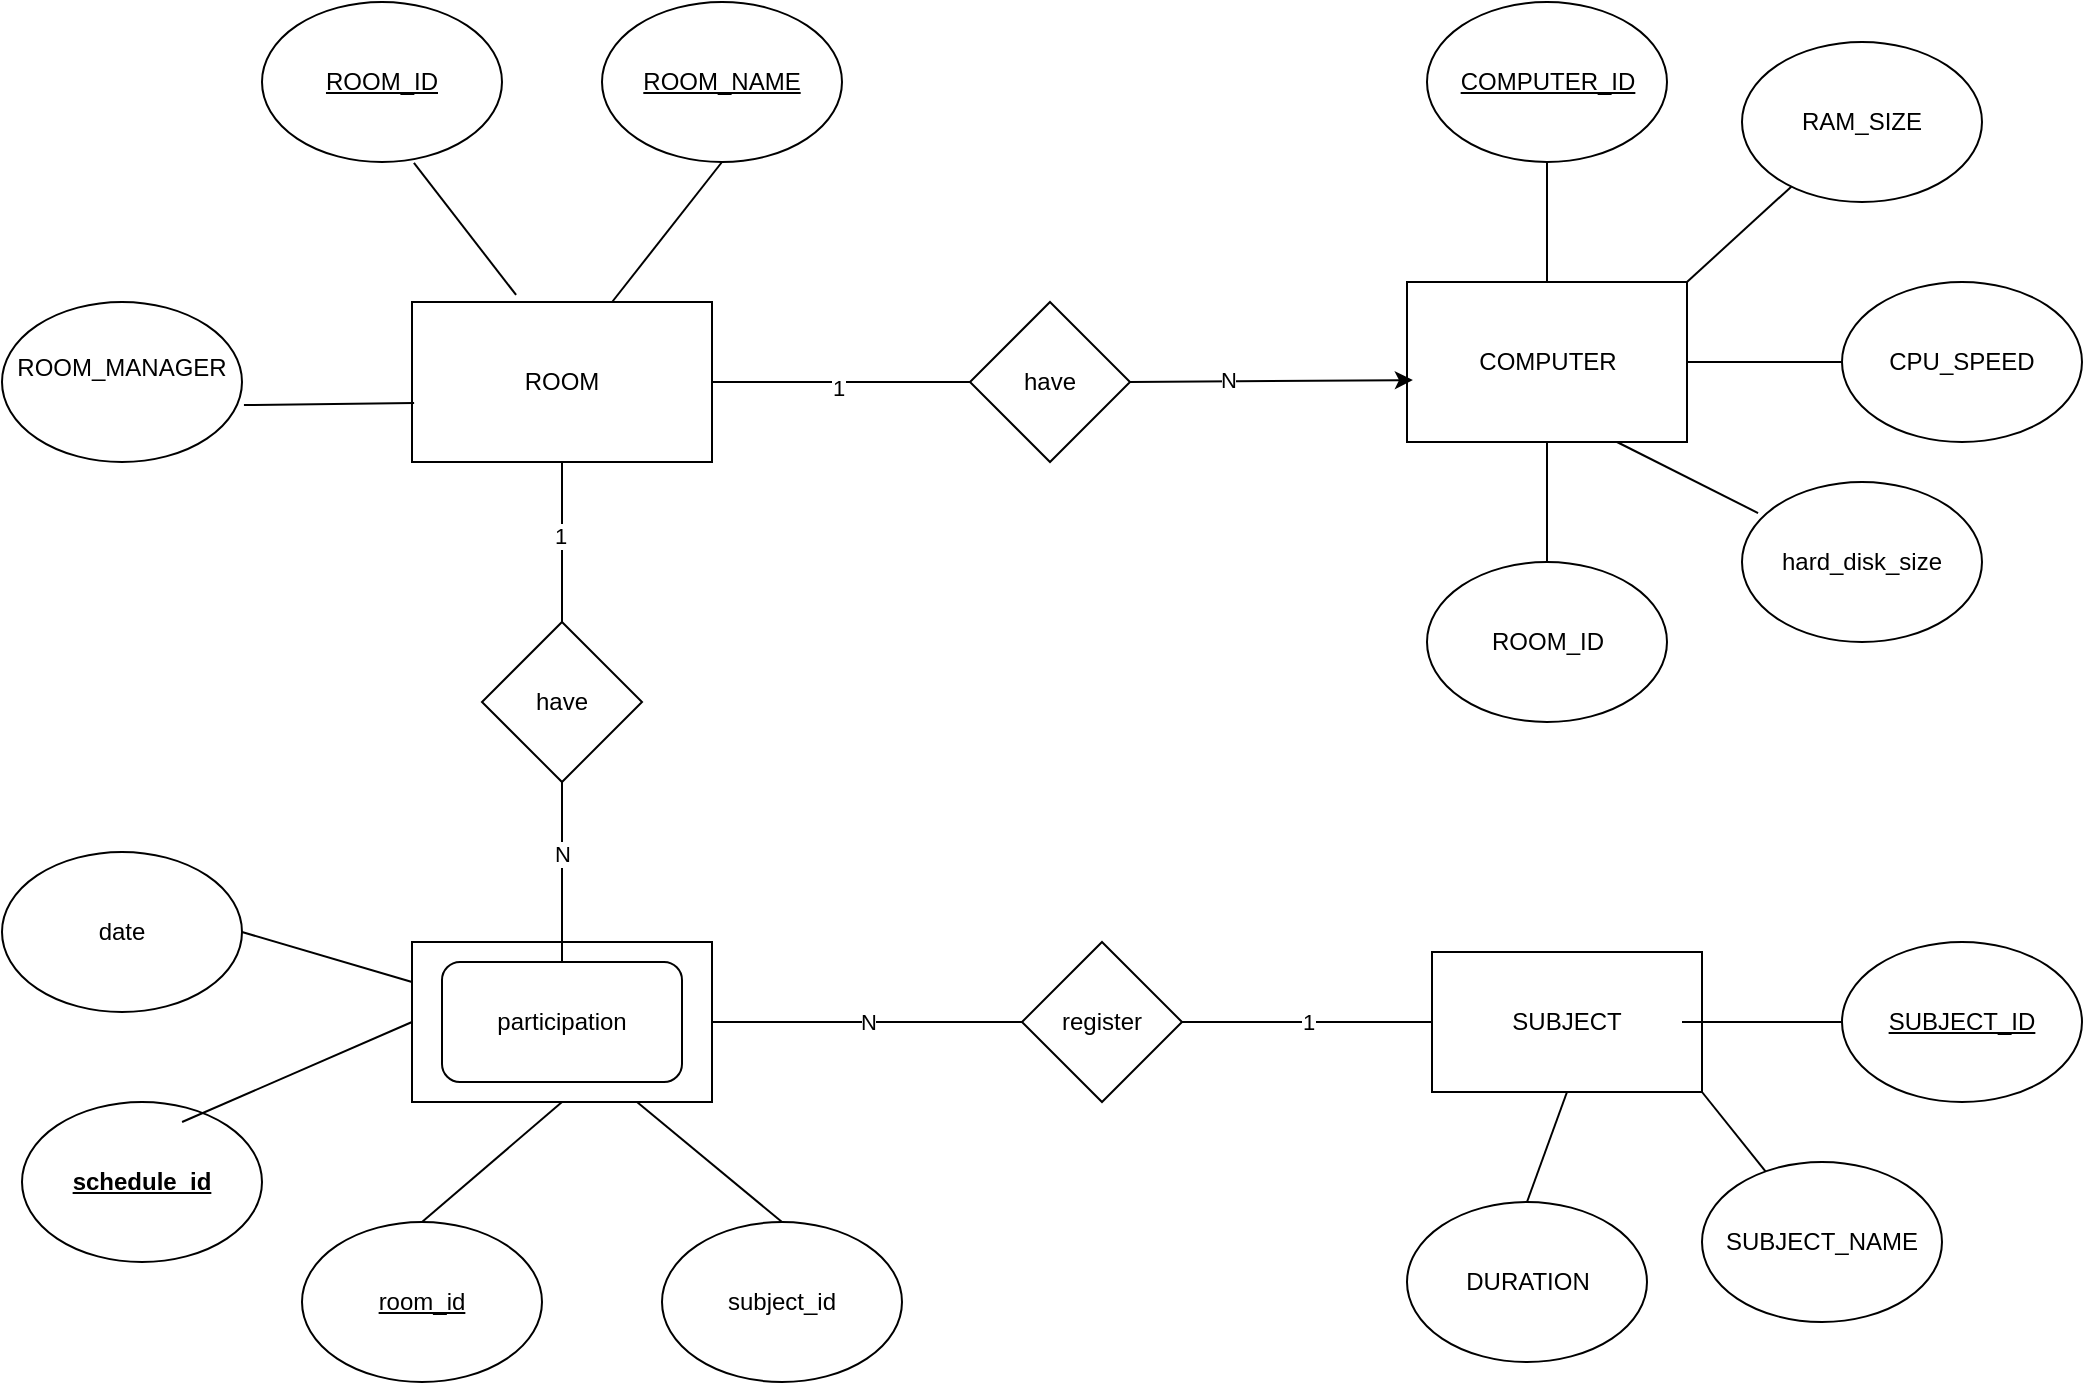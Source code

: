 <mxfile version="26.0.5" pages="2">
  <diagram name="Trang-1" id="hd_26GOADBj8YSmc-Nkv">
    <mxGraphModel dx="2021" dy="789" grid="1" gridSize="10" guides="1" tooltips="1" connect="1" arrows="1" fold="1" page="1" pageScale="1" pageWidth="827" pageHeight="1169" math="0" shadow="0">
      <root>
        <mxCell id="0" />
        <mxCell id="1" parent="0" />
        <mxCell id="3vh3mxsRkOm8g0VZAeJH-1" value="ROOM" style="rounded=0;whiteSpace=wrap;html=1;" vertex="1" parent="1">
          <mxGeometry x="55" y="270" width="150" height="80" as="geometry" />
        </mxCell>
        <mxCell id="3vh3mxsRkOm8g0VZAeJH-2" value="COMPUTER" style="rounded=0;whiteSpace=wrap;html=1;" vertex="1" parent="1">
          <mxGeometry x="552.5" y="260" width="140" height="80" as="geometry" />
        </mxCell>
        <mxCell id="3vh3mxsRkOm8g0VZAeJH-3" value="SUBJECT" style="rounded=0;whiteSpace=wrap;html=1;" vertex="1" parent="1">
          <mxGeometry x="565" y="595" width="135" height="70" as="geometry" />
        </mxCell>
        <mxCell id="3vh3mxsRkOm8g0VZAeJH-4" value="have" style="rhombus;whiteSpace=wrap;html=1;" vertex="1" parent="1">
          <mxGeometry x="334" y="270" width="80" height="80" as="geometry" />
        </mxCell>
        <mxCell id="3vh3mxsRkOm8g0VZAeJH-5" value="" style="endArrow=none;html=1;rounded=0;exitX=1;exitY=0.5;exitDx=0;exitDy=0;entryX=0;entryY=0.5;entryDx=0;entryDy=0;" edge="1" parent="1" source="3vh3mxsRkOm8g0VZAeJH-1" target="3vh3mxsRkOm8g0VZAeJH-4">
          <mxGeometry width="50" height="50" relative="1" as="geometry">
            <mxPoint x="390" y="430" as="sourcePoint" />
            <mxPoint x="440" y="380" as="targetPoint" />
          </mxGeometry>
        </mxCell>
        <mxCell id="3vh3mxsRkOm8g0VZAeJH-8" value="1" style="edgeLabel;html=1;align=center;verticalAlign=middle;resizable=0;points=[];" vertex="1" connectable="0" parent="3vh3mxsRkOm8g0VZAeJH-5">
          <mxGeometry x="-0.024" y="-3" relative="1" as="geometry">
            <mxPoint as="offset" />
          </mxGeometry>
        </mxCell>
        <mxCell id="3vh3mxsRkOm8g0VZAeJH-7" value="" style="endArrow=classic;html=1;rounded=0;exitX=1;exitY=0.5;exitDx=0;exitDy=0;entryX=0.021;entryY=0.613;entryDx=0;entryDy=0;entryPerimeter=0;" edge="1" parent="1" source="3vh3mxsRkOm8g0VZAeJH-4" target="3vh3mxsRkOm8g0VZAeJH-2">
          <mxGeometry width="50" height="50" relative="1" as="geometry">
            <mxPoint x="390" y="430" as="sourcePoint" />
            <mxPoint x="440" y="380" as="targetPoint" />
          </mxGeometry>
        </mxCell>
        <mxCell id="3vh3mxsRkOm8g0VZAeJH-9" value="N" style="edgeLabel;html=1;align=center;verticalAlign=middle;resizable=0;points=[];" vertex="1" connectable="0" parent="3vh3mxsRkOm8g0VZAeJH-7">
          <mxGeometry x="-0.31" y="1" relative="1" as="geometry">
            <mxPoint as="offset" />
          </mxGeometry>
        </mxCell>
        <mxCell id="3vh3mxsRkOm8g0VZAeJH-10" value="" style="rounded=0;whiteSpace=wrap;html=1;" vertex="1" parent="1">
          <mxGeometry x="55" y="590" width="150" height="80" as="geometry" />
        </mxCell>
        <mxCell id="3vh3mxsRkOm8g0VZAeJH-11" value="participation" style="rounded=1;whiteSpace=wrap;html=1;" vertex="1" parent="1">
          <mxGeometry x="70" y="600" width="120" height="60" as="geometry" />
        </mxCell>
        <mxCell id="3vh3mxsRkOm8g0VZAeJH-12" value="have" style="rhombus;whiteSpace=wrap;html=1;" vertex="1" parent="1">
          <mxGeometry x="90" y="430" width="80" height="80" as="geometry" />
        </mxCell>
        <mxCell id="3vh3mxsRkOm8g0VZAeJH-14" value="" style="endArrow=none;html=1;rounded=0;exitX=0.5;exitY=1;exitDx=0;exitDy=0;" edge="1" parent="1" source="3vh3mxsRkOm8g0VZAeJH-12" target="3vh3mxsRkOm8g0VZAeJH-11">
          <mxGeometry width="50" height="50" relative="1" as="geometry">
            <mxPoint x="390" y="430" as="sourcePoint" />
            <mxPoint x="440" y="380" as="targetPoint" />
          </mxGeometry>
        </mxCell>
        <mxCell id="3vh3mxsRkOm8g0VZAeJH-17" value="N" style="edgeLabel;html=1;align=center;verticalAlign=middle;resizable=0;points=[];" vertex="1" connectable="0" parent="3vh3mxsRkOm8g0VZAeJH-14">
          <mxGeometry x="-0.2" relative="1" as="geometry">
            <mxPoint as="offset" />
          </mxGeometry>
        </mxCell>
        <mxCell id="3vh3mxsRkOm8g0VZAeJH-15" value="" style="endArrow=none;html=1;rounded=0;exitX=0.5;exitY=1;exitDx=0;exitDy=0;" edge="1" parent="1" source="3vh3mxsRkOm8g0VZAeJH-1" target="3vh3mxsRkOm8g0VZAeJH-12">
          <mxGeometry width="50" height="50" relative="1" as="geometry">
            <mxPoint x="390" y="430" as="sourcePoint" />
            <mxPoint x="165" y="430" as="targetPoint" />
          </mxGeometry>
        </mxCell>
        <mxCell id="3vh3mxsRkOm8g0VZAeJH-16" value="1" style="edgeLabel;html=1;align=center;verticalAlign=middle;resizable=0;points=[];" vertex="1" connectable="0" parent="3vh3mxsRkOm8g0VZAeJH-15">
          <mxGeometry x="-0.092" y="-1" relative="1" as="geometry">
            <mxPoint as="offset" />
          </mxGeometry>
        </mxCell>
        <mxCell id="3vh3mxsRkOm8g0VZAeJH-18" value="1" style="endArrow=none;html=1;rounded=0;exitX=1;exitY=0.5;exitDx=0;exitDy=0;entryX=0;entryY=0.5;entryDx=0;entryDy=0;" edge="1" parent="1" source="3vh3mxsRkOm8g0VZAeJH-20" target="3vh3mxsRkOm8g0VZAeJH-3">
          <mxGeometry width="50" height="50" relative="1" as="geometry">
            <mxPoint x="390" y="430" as="sourcePoint" />
            <mxPoint x="440" y="380" as="targetPoint" />
          </mxGeometry>
        </mxCell>
        <mxCell id="3vh3mxsRkOm8g0VZAeJH-19" value="&lt;u&gt;COMPUTER_ID&lt;/u&gt;" style="ellipse;whiteSpace=wrap;html=1;" vertex="1" parent="1">
          <mxGeometry x="562.5" y="120" width="120" height="80" as="geometry" />
        </mxCell>
        <mxCell id="3vh3mxsRkOm8g0VZAeJH-21" value="" style="endArrow=none;html=1;rounded=0;exitX=1;exitY=0.5;exitDx=0;exitDy=0;entryX=0;entryY=0.5;entryDx=0;entryDy=0;" edge="1" parent="1" source="3vh3mxsRkOm8g0VZAeJH-10" target="3vh3mxsRkOm8g0VZAeJH-20">
          <mxGeometry width="50" height="50" relative="1" as="geometry">
            <mxPoint x="240" y="625" as="sourcePoint" />
            <mxPoint x="553" y="625" as="targetPoint" />
          </mxGeometry>
        </mxCell>
        <mxCell id="3vh3mxsRkOm8g0VZAeJH-22" value="N" style="edgeLabel;html=1;align=center;verticalAlign=middle;resizable=0;points=[];" vertex="1" connectable="0" parent="3vh3mxsRkOm8g0VZAeJH-21">
          <mxGeometry y="1" relative="1" as="geometry">
            <mxPoint y="1" as="offset" />
          </mxGeometry>
        </mxCell>
        <mxCell id="3vh3mxsRkOm8g0VZAeJH-20" value="register" style="rhombus;whiteSpace=wrap;html=1;" vertex="1" parent="1">
          <mxGeometry x="360" y="590" width="80" height="80" as="geometry" />
        </mxCell>
        <mxCell id="3vh3mxsRkOm8g0VZAeJH-23" value="" style="endArrow=none;html=1;rounded=0;entryX=0.5;entryY=1;entryDx=0;entryDy=0;exitX=0.5;exitY=0;exitDx=0;exitDy=0;" edge="1" parent="1" source="3vh3mxsRkOm8g0VZAeJH-2" target="3vh3mxsRkOm8g0VZAeJH-19">
          <mxGeometry width="50" height="50" relative="1" as="geometry">
            <mxPoint x="390" y="510" as="sourcePoint" />
            <mxPoint x="440" y="460" as="targetPoint" />
          </mxGeometry>
        </mxCell>
        <mxCell id="3vh3mxsRkOm8g0VZAeJH-24" value="&lt;u&gt;ROOM_ID&lt;/u&gt;" style="ellipse;whiteSpace=wrap;html=1;" vertex="1" parent="1">
          <mxGeometry x="-20" y="120" width="120" height="80" as="geometry" />
        </mxCell>
        <mxCell id="3vh3mxsRkOm8g0VZAeJH-25" value="" style="endArrow=none;html=1;rounded=0;entryX=0.633;entryY=1.006;entryDx=0;entryDy=0;entryPerimeter=0;exitX=0.347;exitY=-0.044;exitDx=0;exitDy=0;exitPerimeter=0;" edge="1" parent="1" source="3vh3mxsRkOm8g0VZAeJH-1" target="3vh3mxsRkOm8g0VZAeJH-24">
          <mxGeometry width="50" height="50" relative="1" as="geometry">
            <mxPoint x="390" y="510" as="sourcePoint" />
            <mxPoint x="440" y="460" as="targetPoint" />
          </mxGeometry>
        </mxCell>
        <mxCell id="3vh3mxsRkOm8g0VZAeJH-26" value="&lt;u&gt;ROOM_NAME&lt;/u&gt;" style="ellipse;whiteSpace=wrap;html=1;" vertex="1" parent="1">
          <mxGeometry x="150" y="120" width="120" height="80" as="geometry" />
        </mxCell>
        <mxCell id="3vh3mxsRkOm8g0VZAeJH-27" value="" style="endArrow=none;html=1;rounded=0;exitX=0.667;exitY=0;exitDx=0;exitDy=0;exitPerimeter=0;entryX=0.5;entryY=1;entryDx=0;entryDy=0;" edge="1" parent="1" source="3vh3mxsRkOm8g0VZAeJH-1" target="3vh3mxsRkOm8g0VZAeJH-26">
          <mxGeometry width="50" height="50" relative="1" as="geometry">
            <mxPoint x="390" y="510" as="sourcePoint" />
            <mxPoint x="440" y="460" as="targetPoint" />
          </mxGeometry>
        </mxCell>
        <mxCell id="3vh3mxsRkOm8g0VZAeJH-28" value="ROOM_MANAGER&lt;div&gt;&lt;br&gt;&lt;/div&gt;" style="ellipse;whiteSpace=wrap;html=1;" vertex="1" parent="1">
          <mxGeometry x="-150" y="270" width="120" height="80" as="geometry" />
        </mxCell>
        <mxCell id="3vh3mxsRkOm8g0VZAeJH-29" value="" style="endArrow=none;html=1;rounded=0;exitX=1.008;exitY=0.644;exitDx=0;exitDy=0;exitPerimeter=0;entryX=0.007;entryY=0.631;entryDx=0;entryDy=0;entryPerimeter=0;" edge="1" parent="1" source="3vh3mxsRkOm8g0VZAeJH-28" target="3vh3mxsRkOm8g0VZAeJH-1">
          <mxGeometry width="50" height="50" relative="1" as="geometry">
            <mxPoint x="390" y="510" as="sourcePoint" />
            <mxPoint x="440" y="460" as="targetPoint" />
          </mxGeometry>
        </mxCell>
        <mxCell id="3vh3mxsRkOm8g0VZAeJH-30" value="CPU_SPEED" style="ellipse;whiteSpace=wrap;html=1;" vertex="1" parent="1">
          <mxGeometry x="770" y="260" width="120" height="80" as="geometry" />
        </mxCell>
        <mxCell id="3vh3mxsRkOm8g0VZAeJH-31" value="" style="endArrow=none;html=1;rounded=0;entryX=1;entryY=0.5;entryDx=0;entryDy=0;exitX=0;exitY=0.5;exitDx=0;exitDy=0;" edge="1" parent="1" source="3vh3mxsRkOm8g0VZAeJH-30" target="3vh3mxsRkOm8g0VZAeJH-2">
          <mxGeometry width="50" height="50" relative="1" as="geometry">
            <mxPoint x="390" y="510" as="sourcePoint" />
            <mxPoint x="440" y="460" as="targetPoint" />
          </mxGeometry>
        </mxCell>
        <mxCell id="3vh3mxsRkOm8g0VZAeJH-32" value="RAM_SIZE" style="ellipse;whiteSpace=wrap;html=1;" vertex="1" parent="1">
          <mxGeometry x="720" y="140" width="120" height="80" as="geometry" />
        </mxCell>
        <mxCell id="3vh3mxsRkOm8g0VZAeJH-33" value="hard_disk_size" style="ellipse;whiteSpace=wrap;html=1;" vertex="1" parent="1">
          <mxGeometry x="720" y="360" width="120" height="80" as="geometry" />
        </mxCell>
        <mxCell id="3vh3mxsRkOm8g0VZAeJH-34" value="" style="endArrow=none;html=1;rounded=0;entryX=0.75;entryY=1;entryDx=0;entryDy=0;exitX=0.067;exitY=0.194;exitDx=0;exitDy=0;exitPerimeter=0;" edge="1" parent="1" source="3vh3mxsRkOm8g0VZAeJH-33" target="3vh3mxsRkOm8g0VZAeJH-2">
          <mxGeometry width="50" height="50" relative="1" as="geometry">
            <mxPoint x="390" y="510" as="sourcePoint" />
            <mxPoint x="440" y="460" as="targetPoint" />
          </mxGeometry>
        </mxCell>
        <mxCell id="3vh3mxsRkOm8g0VZAeJH-35" value="" style="endArrow=none;html=1;rounded=0;entryX=1;entryY=0;entryDx=0;entryDy=0;" edge="1" parent="1" source="3vh3mxsRkOm8g0VZAeJH-32" target="3vh3mxsRkOm8g0VZAeJH-2">
          <mxGeometry width="50" height="50" relative="1" as="geometry">
            <mxPoint x="390" y="510" as="sourcePoint" />
            <mxPoint x="440" y="460" as="targetPoint" />
          </mxGeometry>
        </mxCell>
        <mxCell id="3vh3mxsRkOm8g0VZAeJH-36" value="ROOM_ID" style="ellipse;whiteSpace=wrap;html=1;" vertex="1" parent="1">
          <mxGeometry x="562.5" y="400" width="120" height="80" as="geometry" />
        </mxCell>
        <mxCell id="3vh3mxsRkOm8g0VZAeJH-37" value="" style="endArrow=none;html=1;rounded=0;entryX=0.5;entryY=1;entryDx=0;entryDy=0;" edge="1" parent="1" source="3vh3mxsRkOm8g0VZAeJH-36" target="3vh3mxsRkOm8g0VZAeJH-2">
          <mxGeometry width="50" height="50" relative="1" as="geometry">
            <mxPoint x="390" y="510" as="sourcePoint" />
            <mxPoint x="440" y="460" as="targetPoint" />
          </mxGeometry>
        </mxCell>
        <mxCell id="3vh3mxsRkOm8g0VZAeJH-38" value="&lt;u&gt;SUBJECT_ID&lt;/u&gt;" style="ellipse;whiteSpace=wrap;html=1;" vertex="1" parent="1">
          <mxGeometry x="770" y="590" width="120" height="80" as="geometry" />
        </mxCell>
        <mxCell id="3vh3mxsRkOm8g0VZAeJH-39" value="SUBJECT_NAME" style="ellipse;whiteSpace=wrap;html=1;" vertex="1" parent="1">
          <mxGeometry x="700" y="700" width="120" height="80" as="geometry" />
        </mxCell>
        <mxCell id="3vh3mxsRkOm8g0VZAeJH-40" value="DURATION" style="ellipse;whiteSpace=wrap;html=1;" vertex="1" parent="1">
          <mxGeometry x="552.5" y="720" width="120" height="80" as="geometry" />
        </mxCell>
        <mxCell id="3vh3mxsRkOm8g0VZAeJH-41" value="" style="endArrow=none;html=1;rounded=0;" edge="1" parent="1" target="3vh3mxsRkOm8g0VZAeJH-38">
          <mxGeometry width="50" height="50" relative="1" as="geometry">
            <mxPoint x="690" y="630" as="sourcePoint" />
            <mxPoint x="440" y="490" as="targetPoint" />
          </mxGeometry>
        </mxCell>
        <mxCell id="3vh3mxsRkOm8g0VZAeJH-42" value="" style="endArrow=none;html=1;rounded=0;entryX=1;entryY=1;entryDx=0;entryDy=0;" edge="1" parent="1" source="3vh3mxsRkOm8g0VZAeJH-39" target="3vh3mxsRkOm8g0VZAeJH-3">
          <mxGeometry width="50" height="50" relative="1" as="geometry">
            <mxPoint x="390" y="540" as="sourcePoint" />
            <mxPoint x="440" y="490" as="targetPoint" />
          </mxGeometry>
        </mxCell>
        <mxCell id="3vh3mxsRkOm8g0VZAeJH-43" value="" style="endArrow=none;html=1;rounded=0;entryX=0.5;entryY=1;entryDx=0;entryDy=0;exitX=0.5;exitY=0;exitDx=0;exitDy=0;" edge="1" parent="1" source="3vh3mxsRkOm8g0VZAeJH-40" target="3vh3mxsRkOm8g0VZAeJH-3">
          <mxGeometry width="50" height="50" relative="1" as="geometry">
            <mxPoint x="390" y="540" as="sourcePoint" />
            <mxPoint x="440" y="490" as="targetPoint" />
          </mxGeometry>
        </mxCell>
        <mxCell id="3vh3mxsRkOm8g0VZAeJH-44" value="&lt;strong&gt;&lt;u&gt;schedule_id&lt;/u&gt;&lt;/strong&gt;" style="ellipse;whiteSpace=wrap;html=1;" vertex="1" parent="1">
          <mxGeometry x="-140" y="670" width="120" height="80" as="geometry" />
        </mxCell>
        <mxCell id="3vh3mxsRkOm8g0VZAeJH-45" value="subject_id" style="ellipse;whiteSpace=wrap;html=1;" vertex="1" parent="1">
          <mxGeometry x="180" y="730" width="120" height="80" as="geometry" />
        </mxCell>
        <mxCell id="3vh3mxsRkOm8g0VZAeJH-46" value="&lt;u&gt;room_id&lt;/u&gt;" style="ellipse;whiteSpace=wrap;html=1;" vertex="1" parent="1">
          <mxGeometry y="730" width="120" height="80" as="geometry" />
        </mxCell>
        <mxCell id="3vh3mxsRkOm8g0VZAeJH-48" value="" style="endArrow=none;html=1;rounded=0;exitX=0.667;exitY=0.125;exitDx=0;exitDy=0;exitPerimeter=0;entryX=0;entryY=0.5;entryDx=0;entryDy=0;" edge="1" parent="1" source="3vh3mxsRkOm8g0VZAeJH-44" target="3vh3mxsRkOm8g0VZAeJH-10">
          <mxGeometry width="50" height="50" relative="1" as="geometry">
            <mxPoint x="390" y="680" as="sourcePoint" />
            <mxPoint x="440" y="630" as="targetPoint" />
          </mxGeometry>
        </mxCell>
        <mxCell id="3vh3mxsRkOm8g0VZAeJH-49" value="" style="endArrow=none;html=1;rounded=0;exitX=0.5;exitY=0;exitDx=0;exitDy=0;entryX=0.5;entryY=1;entryDx=0;entryDy=0;" edge="1" parent="1" source="3vh3mxsRkOm8g0VZAeJH-46" target="3vh3mxsRkOm8g0VZAeJH-10">
          <mxGeometry width="50" height="50" relative="1" as="geometry">
            <mxPoint x="390" y="680" as="sourcePoint" />
            <mxPoint x="440" y="630" as="targetPoint" />
          </mxGeometry>
        </mxCell>
        <mxCell id="3vh3mxsRkOm8g0VZAeJH-50" value="" style="endArrow=none;html=1;rounded=0;exitX=0.5;exitY=0;exitDx=0;exitDy=0;entryX=0.75;entryY=1;entryDx=0;entryDy=0;" edge="1" parent="1" source="3vh3mxsRkOm8g0VZAeJH-45" target="3vh3mxsRkOm8g0VZAeJH-10">
          <mxGeometry width="50" height="50" relative="1" as="geometry">
            <mxPoint x="390" y="680" as="sourcePoint" />
            <mxPoint x="440" y="630" as="targetPoint" />
          </mxGeometry>
        </mxCell>
        <mxCell id="3vh3mxsRkOm8g0VZAeJH-51" value="date" style="ellipse;whiteSpace=wrap;html=1;" vertex="1" parent="1">
          <mxGeometry x="-150" y="545" width="120" height="80" as="geometry" />
        </mxCell>
        <mxCell id="3vh3mxsRkOm8g0VZAeJH-52" value="" style="endArrow=none;html=1;rounded=0;exitX=1;exitY=0.5;exitDx=0;exitDy=0;entryX=0;entryY=0.25;entryDx=0;entryDy=0;" edge="1" parent="1" source="3vh3mxsRkOm8g0VZAeJH-51" target="3vh3mxsRkOm8g0VZAeJH-10">
          <mxGeometry width="50" height="50" relative="1" as="geometry">
            <mxPoint x="390" y="590" as="sourcePoint" />
            <mxPoint x="440" y="540" as="targetPoint" />
          </mxGeometry>
        </mxCell>
      </root>
    </mxGraphModel>
  </diagram>
  <diagram id="lv2RpF2sNlfWYZwvd3vo" name="Trang-2">
    <mxGraphModel dx="2021" dy="789" grid="1" gridSize="10" guides="1" tooltips="1" connect="1" arrows="1" fold="1" page="1" pageScale="1" pageWidth="827" pageHeight="1169" math="0" shadow="0">
      <root>
        <mxCell id="0" />
        <mxCell id="1" parent="0" />
        <mxCell id="yjoNja1FG8OfB-PknF4_-1" value="&lt;meta charset=&quot;utf-8&quot;&gt;Suppliers" style="rounded=0;whiteSpace=wrap;html=1;" vertex="1" parent="1">
          <mxGeometry x="60" y="200" width="120" height="60" as="geometry" />
        </mxCell>
        <mxCell id="yjoNja1FG8OfB-PknF4_-2" value="DeliveryAddresses" style="rounded=0;whiteSpace=wrap;html=1;" vertex="1" parent="1">
          <mxGeometry x="760" y="210" width="120" height="60" as="geometry" />
        </mxCell>
        <mxCell id="yjoNja1FG8OfB-PknF4_-4" value="Pricing" style="rounded=0;whiteSpace=wrap;html=1;" vertex="1" parent="1">
          <mxGeometry x="20" y="500" width="120" height="60" as="geometry" />
        </mxCell>
        <mxCell id="yjoNja1FG8OfB-PknF4_-6" value="&lt;u&gt;SupplierID&lt;/u&gt;" style="ellipse;whiteSpace=wrap;html=1;" vertex="1" parent="1">
          <mxGeometry x="-30" y="60" width="120" height="80" as="geometry" />
        </mxCell>
        <mxCell id="yjoNja1FG8OfB-PknF4_-7" value="SupplierName" style="ellipse;whiteSpace=wrap;html=1;" vertex="1" parent="1">
          <mxGeometry x="130" y="50" width="120" height="80" as="geometry" />
        </mxCell>
        <mxCell id="yjoNja1FG8OfB-PknF4_-8" value="SupplierAddress" style="ellipse;whiteSpace=wrap;html=1;" vertex="1" parent="1">
          <mxGeometry x="-90" y="190" width="120" height="80" as="geometry" />
        </mxCell>
        <mxCell id="yjoNja1FG8OfB-PknF4_-9" value="" style="endArrow=none;html=1;rounded=0;exitX=0.558;exitY=0.95;exitDx=0;exitDy=0;exitPerimeter=0;" edge="1" parent="1" source="yjoNja1FG8OfB-PknF4_-6" target="yjoNja1FG8OfB-PknF4_-1">
          <mxGeometry width="50" height="50" relative="1" as="geometry">
            <mxPoint x="390" y="430" as="sourcePoint" />
            <mxPoint x="440" y="380" as="targetPoint" />
          </mxGeometry>
        </mxCell>
        <mxCell id="yjoNja1FG8OfB-PknF4_-10" value="" style="endArrow=none;html=1;rounded=0;exitX=0.433;exitY=-0.017;exitDx=0;exitDy=0;exitPerimeter=0;entryX=0.5;entryY=1;entryDx=0;entryDy=0;" edge="1" parent="1" source="yjoNja1FG8OfB-PknF4_-1" target="yjoNja1FG8OfB-PknF4_-7">
          <mxGeometry width="50" height="50" relative="1" as="geometry">
            <mxPoint x="390" y="430" as="sourcePoint" />
            <mxPoint x="440" y="380" as="targetPoint" />
          </mxGeometry>
        </mxCell>
        <mxCell id="yjoNja1FG8OfB-PknF4_-11" value="" style="endArrow=none;html=1;rounded=0;exitX=1;exitY=0.5;exitDx=0;exitDy=0;entryX=0;entryY=0.5;entryDx=0;entryDy=0;" edge="1" parent="1" source="yjoNja1FG8OfB-PknF4_-8" target="yjoNja1FG8OfB-PknF4_-1">
          <mxGeometry width="50" height="50" relative="1" as="geometry">
            <mxPoint x="390" y="430" as="sourcePoint" />
            <mxPoint x="440" y="380" as="targetPoint" />
          </mxGeometry>
        </mxCell>
        <mxCell id="yjoNja1FG8OfB-PknF4_-12" value="AddressID" style="ellipse;whiteSpace=wrap;html=1;" vertex="1" parent="1">
          <mxGeometry x="620" y="80" width="120" height="80" as="geometry" />
        </mxCell>
        <mxCell id="yjoNja1FG8OfB-PknF4_-13" value="SupplierID" style="ellipse;whiteSpace=wrap;html=1;" vertex="1" parent="1">
          <mxGeometry x="760" y="60" width="160" height="100" as="geometry" />
        </mxCell>
        <mxCell id="yjoNja1FG8OfB-PknF4_-14" value="Address" style="ellipse;whiteSpace=wrap;html=1;" vertex="1" parent="1">
          <mxGeometry x="910" y="130" width="120" height="80" as="geometry" />
        </mxCell>
        <mxCell id="yjoNja1FG8OfB-PknF4_-15" value="" style="endArrow=none;html=1;rounded=0;entryX=0.5;entryY=1;entryDx=0;entryDy=0;exitX=0.25;exitY=0;exitDx=0;exitDy=0;" edge="1" parent="1" source="yjoNja1FG8OfB-PknF4_-2" target="yjoNja1FG8OfB-PknF4_-12">
          <mxGeometry width="50" height="50" relative="1" as="geometry">
            <mxPoint x="390" y="430" as="sourcePoint" />
            <mxPoint x="440" y="380" as="targetPoint" />
          </mxGeometry>
        </mxCell>
        <mxCell id="yjoNja1FG8OfB-PknF4_-16" value="" style="endArrow=none;html=1;rounded=0;exitX=0.45;exitY=0.965;exitDx=0;exitDy=0;exitPerimeter=0;entryX=0.5;entryY=0;entryDx=0;entryDy=0;" edge="1" parent="1" source="yjoNja1FG8OfB-PknF4_-13" target="yjoNja1FG8OfB-PknF4_-2">
          <mxGeometry width="50" height="50" relative="1" as="geometry">
            <mxPoint x="390" y="430" as="sourcePoint" />
            <mxPoint x="440" y="380" as="targetPoint" />
          </mxGeometry>
        </mxCell>
        <mxCell id="yjoNja1FG8OfB-PknF4_-17" value="" style="endArrow=none;html=1;rounded=0;entryX=0.067;entryY=0.75;entryDx=0;entryDy=0;entryPerimeter=0;exitX=1;exitY=0.25;exitDx=0;exitDy=0;" edge="1" parent="1" source="yjoNja1FG8OfB-PknF4_-2" target="yjoNja1FG8OfB-PknF4_-14">
          <mxGeometry width="50" height="50" relative="1" as="geometry">
            <mxPoint x="390" y="430" as="sourcePoint" />
            <mxPoint x="440" y="380" as="targetPoint" />
          </mxGeometry>
        </mxCell>
        <mxCell id="yjoNja1FG8OfB-PknF4_-24" value="&lt;u&gt;PricingID&lt;/u&gt;" style="ellipse;whiteSpace=wrap;html=1;" vertex="1" parent="1">
          <mxGeometry x="-180" y="530" width="120" height="70" as="geometry" />
        </mxCell>
        <mxCell id="yjoNja1FG8OfB-PknF4_-26" value="SupplierID" style="ellipse;whiteSpace=wrap;html=1;" vertex="1" parent="1">
          <mxGeometry x="-110" y="420" width="120" height="70" as="geometry" />
        </mxCell>
        <mxCell id="yjoNja1FG8OfB-PknF4_-27" value="" style="endArrow=none;html=1;rounded=0;exitX=0;exitY=0.25;exitDx=0;exitDy=0;entryX=1;entryY=1;entryDx=0;entryDy=0;" edge="1" parent="1" source="yjoNja1FG8OfB-PknF4_-4" target="yjoNja1FG8OfB-PknF4_-26">
          <mxGeometry width="50" height="50" relative="1" as="geometry">
            <mxPoint x="390" y="430" as="sourcePoint" />
            <mxPoint x="440" y="380" as="targetPoint" />
          </mxGeometry>
        </mxCell>
        <mxCell id="yjoNja1FG8OfB-PknF4_-28" value="MaterialID" style="ellipse;whiteSpace=wrap;html=1;" vertex="1" parent="1">
          <mxGeometry x="-40" y="640" width="120" height="80" as="geometry" />
        </mxCell>
        <mxCell id="yjoNja1FG8OfB-PknF4_-29" value="" style="endArrow=none;html=1;rounded=0;exitX=0.5;exitY=1;exitDx=0;exitDy=0;" edge="1" parent="1" source="yjoNja1FG8OfB-PknF4_-4" target="yjoNja1FG8OfB-PknF4_-28">
          <mxGeometry width="50" height="50" relative="1" as="geometry">
            <mxPoint x="390" y="430" as="sourcePoint" />
            <mxPoint x="440" y="380" as="targetPoint" />
          </mxGeometry>
        </mxCell>
        <mxCell id="yjoNja1FG8OfB-PknF4_-30" value="UnitPrice" style="ellipse;whiteSpace=wrap;html=1;" vertex="1" parent="1">
          <mxGeometry x="110" y="630" width="120" height="80" as="geometry" />
        </mxCell>
        <mxCell id="yjoNja1FG8OfB-PknF4_-31" value="" style="endArrow=none;html=1;rounded=0;" edge="1" parent="1" target="yjoNja1FG8OfB-PknF4_-30">
          <mxGeometry width="50" height="50" relative="1" as="geometry">
            <mxPoint x="140" y="540" as="sourcePoint" />
            <mxPoint x="440" y="380" as="targetPoint" />
          </mxGeometry>
        </mxCell>
        <mxCell id="yjoNja1FG8OfB-PknF4_-46" value="có" style="rhombus;whiteSpace=wrap;html=1;" vertex="1" parent="1">
          <mxGeometry x="310" y="200" width="80" height="80" as="geometry" />
        </mxCell>
        <mxCell id="yjoNja1FG8OfB-PknF4_-47" value="" style="endArrow=none;html=1;rounded=0;exitX=1.025;exitY=0.633;exitDx=0;exitDy=0;exitPerimeter=0;entryX=0;entryY=0.5;entryDx=0;entryDy=0;" edge="1" parent="1" source="yjoNja1FG8OfB-PknF4_-1" target="yjoNja1FG8OfB-PknF4_-46">
          <mxGeometry width="50" height="50" relative="1" as="geometry">
            <mxPoint x="390" y="430" as="sourcePoint" />
            <mxPoint x="440" y="380" as="targetPoint" />
            <Array as="points">
              <mxPoint x="200" y="238" />
            </Array>
          </mxGeometry>
        </mxCell>
        <mxCell id="yjoNja1FG8OfB-PknF4_-49" value="1" style="edgeLabel;html=1;align=center;verticalAlign=middle;resizable=0;points=[];" vertex="1" connectable="0" parent="yjoNja1FG8OfB-PknF4_-47">
          <mxGeometry x="0.07" y="-1" relative="1" as="geometry">
            <mxPoint as="offset" />
          </mxGeometry>
        </mxCell>
        <mxCell id="yjoNja1FG8OfB-PknF4_-48" value="" style="endArrow=none;html=1;rounded=0;entryX=1;entryY=0.5;entryDx=0;entryDy=0;" edge="1" parent="1" source="yjoNja1FG8OfB-PknF4_-2" target="yjoNja1FG8OfB-PknF4_-46">
          <mxGeometry width="50" height="50" relative="1" as="geometry">
            <mxPoint x="390" y="430" as="sourcePoint" />
            <mxPoint x="440" y="380" as="targetPoint" />
          </mxGeometry>
        </mxCell>
        <mxCell id="yjoNja1FG8OfB-PknF4_-50" value="N" style="edgeLabel;html=1;align=center;verticalAlign=middle;resizable=0;points=[];" vertex="1" connectable="0" parent="yjoNja1FG8OfB-PknF4_-48">
          <mxGeometry x="-0.037" y="-1" relative="1" as="geometry">
            <mxPoint as="offset" />
          </mxGeometry>
        </mxCell>
        <mxCell id="yjoNja1FG8OfB-PknF4_-65" value="N" style="edgeLabel;html=1;align=center;verticalAlign=middle;resizable=0;points=[];" vertex="1" connectable="0" parent="yjoNja1FG8OfB-PknF4_-48">
          <mxGeometry x="0.832" relative="1" as="geometry">
            <mxPoint as="offset" />
          </mxGeometry>
        </mxCell>
        <mxCell id="yjoNja1FG8OfB-PknF4_-51" value="" style="endArrow=none;html=1;rounded=0;entryX=0.45;entryY=1.042;entryDx=0;entryDy=0;entryPerimeter=0;exitX=0.75;exitY=0;exitDx=0;exitDy=0;" edge="1" parent="1" source="yjoNja1FG8OfB-PknF4_-4" target="yjoNja1FG8OfB-PknF4_-1">
          <mxGeometry width="50" height="50" relative="1" as="geometry">
            <mxPoint x="390" y="450" as="sourcePoint" />
            <mxPoint x="440" y="400" as="targetPoint" />
          </mxGeometry>
        </mxCell>
        <mxCell id="yjoNja1FG8OfB-PknF4_-53" value="1" style="edgeLabel;html=1;align=center;verticalAlign=middle;resizable=0;points=[];" vertex="1" connectable="0" parent="yjoNja1FG8OfB-PknF4_-51">
          <mxGeometry x="0.747" y="1" relative="1" as="geometry">
            <mxPoint x="-1" as="offset" />
          </mxGeometry>
        </mxCell>
        <mxCell id="yjoNja1FG8OfB-PknF4_-54" value="N" style="edgeLabel;html=1;align=center;verticalAlign=middle;resizable=0;points=[];" vertex="1" connectable="0" parent="yjoNja1FG8OfB-PknF4_-51">
          <mxGeometry x="-0.609" y="1" relative="1" as="geometry">
            <mxPoint as="offset" />
          </mxGeometry>
        </mxCell>
        <mxCell id="yjoNja1FG8OfB-PknF4_-52" value="CÓ" style="rhombus;whiteSpace=wrap;html=1;" vertex="1" parent="1">
          <mxGeometry x="70" y="340" width="80" height="80" as="geometry" />
        </mxCell>
        <mxCell id="yjoNja1FG8OfB-PknF4_-55" value="MATERIAL" style="rounded=0;whiteSpace=wrap;html=1;" vertex="1" parent="1">
          <mxGeometry x="615" y="500" width="120" height="60" as="geometry" />
        </mxCell>
        <mxCell id="yjoNja1FG8OfB-PknF4_-56" value="" style="endArrow=none;html=1;rounded=0;" edge="1" parent="1" target="yjoNja1FG8OfB-PknF4_-55">
          <mxGeometry width="50" height="50" relative="1" as="geometry">
            <mxPoint x="141" y="530" as="sourcePoint" />
            <mxPoint x="440" y="410" as="targetPoint" />
          </mxGeometry>
        </mxCell>
        <mxCell id="yjoNja1FG8OfB-PknF4_-58" value="N" style="edgeLabel;html=1;align=center;verticalAlign=middle;resizable=0;points=[];" vertex="1" connectable="0" parent="yjoNja1FG8OfB-PknF4_-56">
          <mxGeometry x="-0.429" y="2" relative="1" as="geometry">
            <mxPoint as="offset" />
          </mxGeometry>
        </mxCell>
        <mxCell id="yjoNja1FG8OfB-PknF4_-59" value="1" style="edgeLabel;html=1;align=center;verticalAlign=middle;resizable=0;points=[];" vertex="1" connectable="0" parent="yjoNja1FG8OfB-PknF4_-56">
          <mxGeometry x="0.547" y="4" relative="1" as="geometry">
            <mxPoint as="offset" />
          </mxGeometry>
        </mxCell>
        <mxCell id="yjoNja1FG8OfB-PknF4_-57" value="CÓ" style="rhombus;whiteSpace=wrap;html=1;" vertex="1" parent="1">
          <mxGeometry x="340" y="480" width="80" height="80" as="geometry" />
        </mxCell>
        <mxCell id="yjoNja1FG8OfB-PknF4_-60" value="" style="endArrow=none;html=1;rounded=0;entryX=0;entryY=0.5;entryDx=0;entryDy=0;" edge="1" parent="1" source="yjoNja1FG8OfB-PknF4_-24" target="yjoNja1FG8OfB-PknF4_-4">
          <mxGeometry width="50" height="50" relative="1" as="geometry">
            <mxPoint x="390" y="330" as="sourcePoint" />
            <mxPoint x="440" y="280" as="targetPoint" />
          </mxGeometry>
        </mxCell>
        <mxCell id="yjoNja1FG8OfB-PknF4_-61" value="" style="rounded=0;whiteSpace=wrap;html=1;" vertex="1" parent="1">
          <mxGeometry x="465" y="200" width="150" height="80" as="geometry" />
        </mxCell>
        <mxCell id="yjoNja1FG8OfB-PknF4_-62" value="PURCAHSE" style="rounded=0;whiteSpace=wrap;html=1;" vertex="1" parent="1">
          <mxGeometry x="480" y="210" width="120" height="60" as="geometry" />
        </mxCell>
      </root>
    </mxGraphModel>
  </diagram>
</mxfile>
